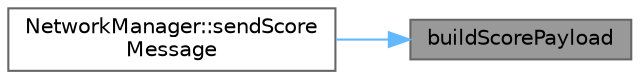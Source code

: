 digraph "buildScorePayload"
{
 // LATEX_PDF_SIZE
  bgcolor="transparent";
  edge [fontname=Helvetica,fontsize=10,labelfontname=Helvetica,labelfontsize=10];
  node [fontname=Helvetica,fontsize=10,shape=box,height=0.2,width=0.4];
  rankdir="RL";
  Node1 [id="Node000001",label="buildScorePayload",height=0.2,width=0.4,color="gray40", fillcolor="grey60", style="filled", fontcolor="black",tooltip="Builds the payload for a score update message."];
  Node1 -> Node2 [id="edge1_Node000001_Node000002",dir="back",color="steelblue1",style="solid",tooltip=" "];
  Node2 [id="Node000002",label="NetworkManager::sendScore\lMessage",height=0.2,width=0.4,color="grey40", fillcolor="white", style="filled",URL="$classNetworkManager.html#a2db9ed00e91e773b6bfa07ca37562df0",tooltip="Sends a score update message to a target."];
}

